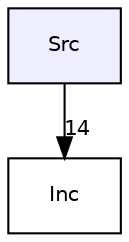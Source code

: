 digraph "Src" {
  compound=true
  node [ fontsize="10", fontname="Helvetica"];
  edge [ labelfontsize="10", labelfontname="Helvetica"];
  dir_b596f468b52957496e4f78b80e029268 [shape=box, label="Src", style="filled", fillcolor="#eeeeff", pencolor="black", URL="dir_b596f468b52957496e4f78b80e029268.html"];
  dir_e2489e887f17afa3cbc07a4ec152cdd2 [shape=box label="Inc" URL="dir_e2489e887f17afa3cbc07a4ec152cdd2.html"];
  dir_b596f468b52957496e4f78b80e029268->dir_e2489e887f17afa3cbc07a4ec152cdd2 [headlabel="14", labeldistance=1.5 headhref="dir_000001_000000.html"];
}
